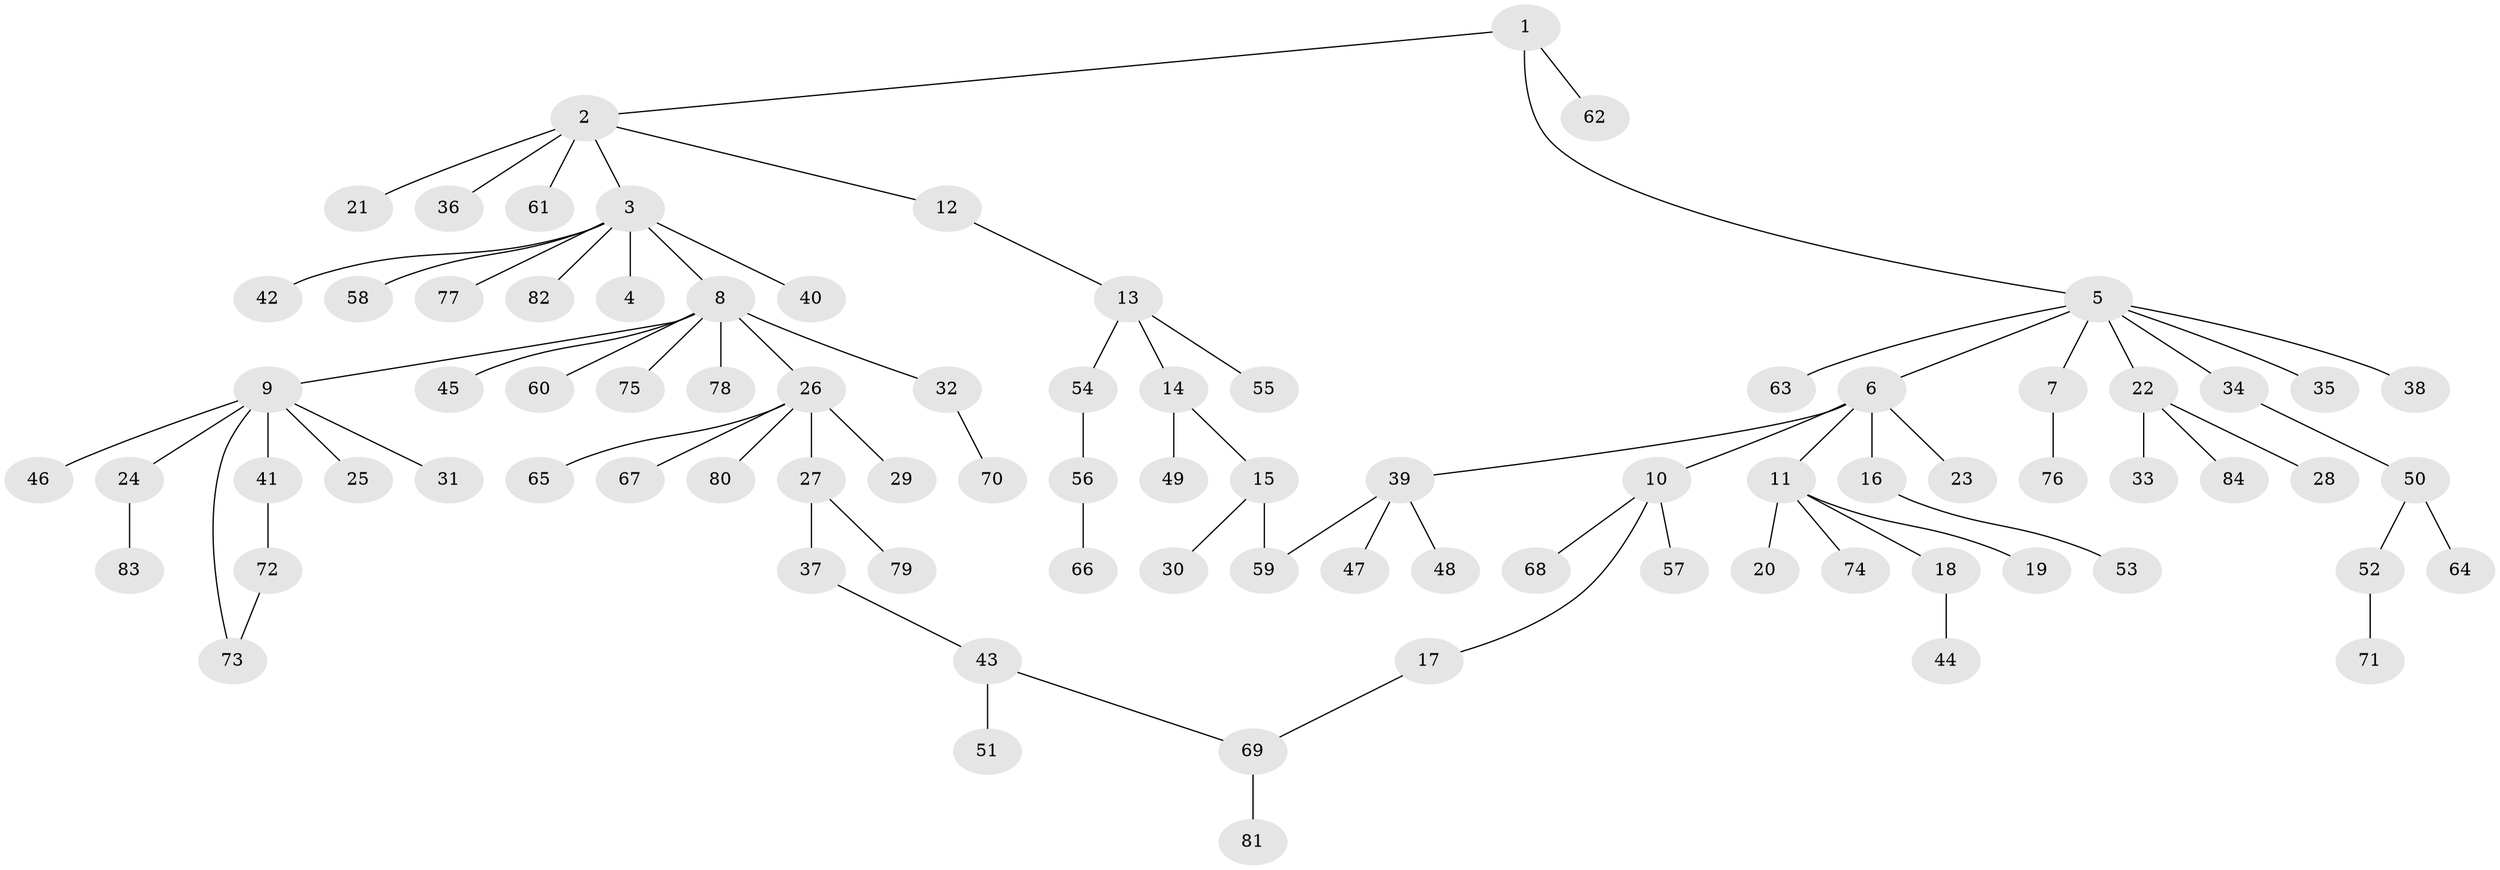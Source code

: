 // coarse degree distribution, {9: 0.01639344262295082, 6: 0.01639344262295082, 7: 0.04918032786885246, 1: 0.6557377049180327, 5: 0.04918032786885246, 4: 0.03278688524590164, 3: 0.08196721311475409, 2: 0.09836065573770492}
// Generated by graph-tools (version 1.1) at 2025/23/03/03/25 07:23:50]
// undirected, 84 vertices, 86 edges
graph export_dot {
graph [start="1"]
  node [color=gray90,style=filled];
  1;
  2;
  3;
  4;
  5;
  6;
  7;
  8;
  9;
  10;
  11;
  12;
  13;
  14;
  15;
  16;
  17;
  18;
  19;
  20;
  21;
  22;
  23;
  24;
  25;
  26;
  27;
  28;
  29;
  30;
  31;
  32;
  33;
  34;
  35;
  36;
  37;
  38;
  39;
  40;
  41;
  42;
  43;
  44;
  45;
  46;
  47;
  48;
  49;
  50;
  51;
  52;
  53;
  54;
  55;
  56;
  57;
  58;
  59;
  60;
  61;
  62;
  63;
  64;
  65;
  66;
  67;
  68;
  69;
  70;
  71;
  72;
  73;
  74;
  75;
  76;
  77;
  78;
  79;
  80;
  81;
  82;
  83;
  84;
  1 -- 2;
  1 -- 5;
  1 -- 62;
  2 -- 3;
  2 -- 12;
  2 -- 21;
  2 -- 36;
  2 -- 61;
  3 -- 4;
  3 -- 8;
  3 -- 40;
  3 -- 42;
  3 -- 58;
  3 -- 77;
  3 -- 82;
  5 -- 6;
  5 -- 7;
  5 -- 22;
  5 -- 34;
  5 -- 35;
  5 -- 38;
  5 -- 63;
  6 -- 10;
  6 -- 11;
  6 -- 16;
  6 -- 23;
  6 -- 39;
  7 -- 76;
  8 -- 9;
  8 -- 26;
  8 -- 32;
  8 -- 45;
  8 -- 60;
  8 -- 75;
  8 -- 78;
  9 -- 24;
  9 -- 25;
  9 -- 31;
  9 -- 41;
  9 -- 46;
  9 -- 73;
  10 -- 17;
  10 -- 57;
  10 -- 68;
  11 -- 18;
  11 -- 19;
  11 -- 20;
  11 -- 74;
  12 -- 13;
  13 -- 14;
  13 -- 54;
  13 -- 55;
  14 -- 15;
  14 -- 49;
  15 -- 30;
  15 -- 59;
  16 -- 53;
  17 -- 69;
  18 -- 44;
  22 -- 28;
  22 -- 33;
  22 -- 84;
  24 -- 83;
  26 -- 27;
  26 -- 29;
  26 -- 65;
  26 -- 67;
  26 -- 80;
  27 -- 37;
  27 -- 79;
  32 -- 70;
  34 -- 50;
  37 -- 43;
  39 -- 47;
  39 -- 48;
  39 -- 59;
  41 -- 72;
  43 -- 51;
  43 -- 69;
  50 -- 52;
  50 -- 64;
  52 -- 71;
  54 -- 56;
  56 -- 66;
  69 -- 81;
  72 -- 73;
}
